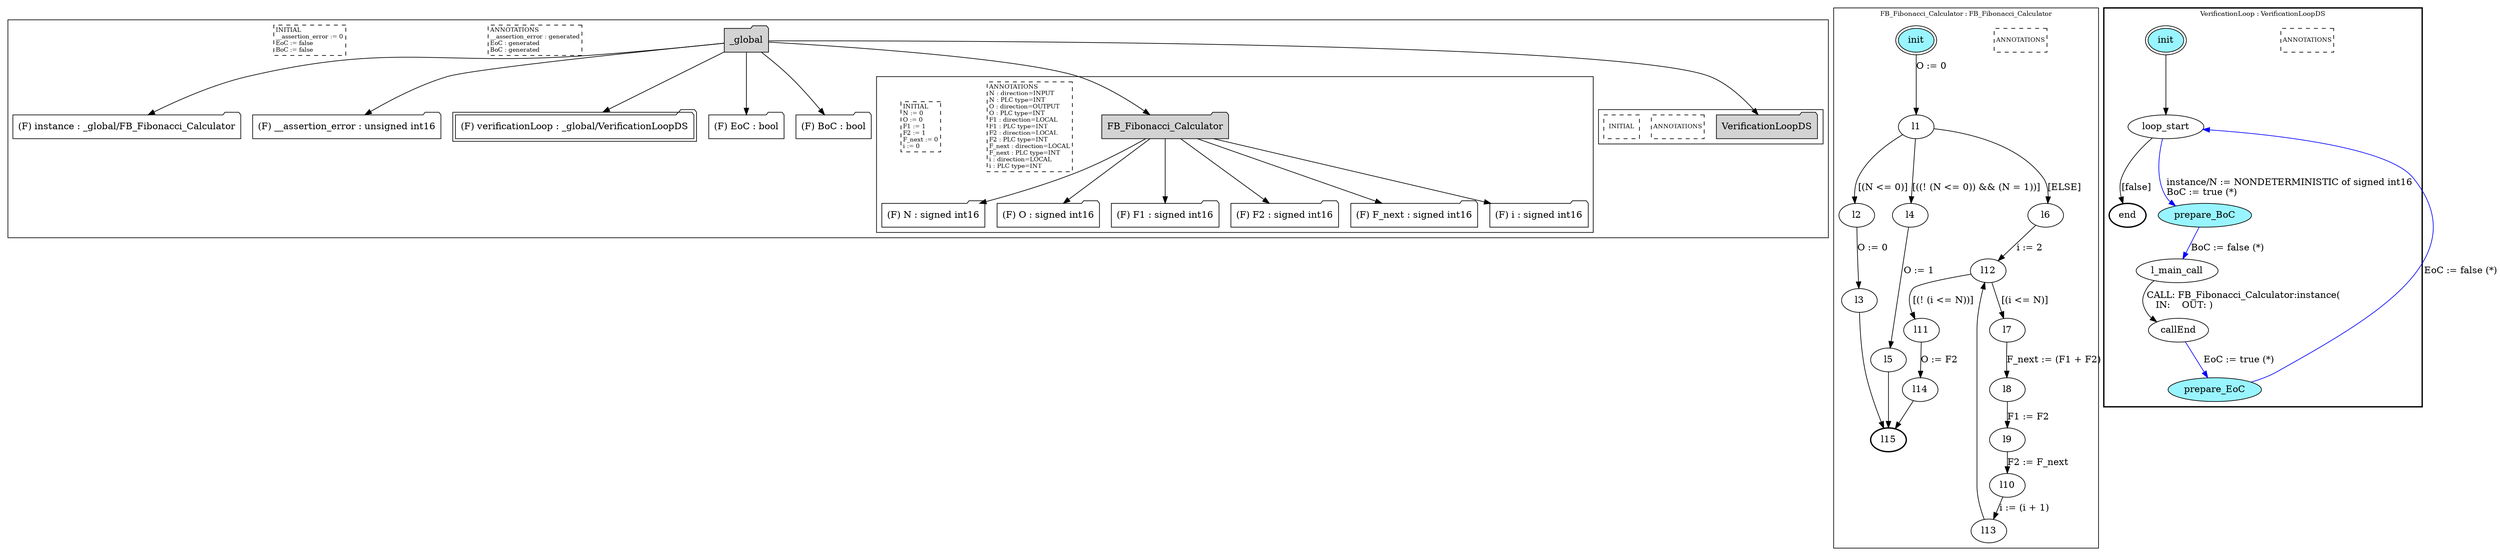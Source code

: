 digraph G {
	subgraph cluster__global1422262786 {
		node [shape="folder", style="filled"];
		//label="_global";
		_global1422262786 [label="_global"];
		_global1422262786 -> instance1586519852;
		instance1586519852 [label = "(F) instance : _global/FB_Fibonacci_Calculator", fillcolor="white" ];
		_global1422262786 -> __assertion_error319618119;
		__assertion_error319618119 [label = "(F) __assertion_error : unsigned int16", fillcolor="white" ];
		_global1422262786 -> verificationLoop1237443220;
		verificationLoop1237443220 [label = "(F) verificationLoop : _global/VerificationLoopDS", fillcolor="white" , peripheries=2];
		_global1422262786 -> EoC583744857;
		EoC583744857 [label = "(F) EoC : bool", fillcolor="white" ];
		_global1422262786 -> BoC1518022811;
		BoC1518022811 [label = "(F) BoC : bool", fillcolor="white" ];
		_global1422262786 -> FB_Fibonacci_Calculator2022290617;
		subgraph cluster_FB_Fibonacci_Calculator2022290617 {
			node [shape="folder", style="filled"];
			//label="FB_Fibonacci_Calculator";
			FB_Fibonacci_Calculator2022290617 [label="FB_Fibonacci_Calculator"];
			FB_Fibonacci_Calculator2022290617 -> N942502343;
			N942502343 [label = "(F) N : signed int16", fillcolor="white" ];
			FB_Fibonacci_Calculator2022290617 -> O401355610;
			O401355610 [label = "(F) O : signed int16", fillcolor="white" ];
			FB_Fibonacci_Calculator2022290617 -> F11170735890;
			F11170735890 [label = "(F) F1 : signed int16", fillcolor="white" ];
			FB_Fibonacci_Calculator2022290617 -> F22026325575;
			F22026325575 [label = "(F) F2 : signed int16", fillcolor="white" ];
			FB_Fibonacci_Calculator2022290617 -> F_next478468106;
			F_next478468106 [label = "(F) F_next : signed int16", fillcolor="white" ];
			FB_Fibonacci_Calculator2022290617 -> i1157856790;
			i1157856790 [label = "(F) i : signed int16", fillcolor="white" ];
			
			annotations_pseudonode_FB_Fibonacci_Calculator2022290617 [
				label="ANNOTATIONS\lN : direction=INPUT\lN : PLC type=INT\lO : direction=OUTPUT\lO : PLC type=INT\lF1 : direction=LOCAL\lF1 : PLC type=INT\lF2 : direction=LOCAL\lF2 : PLC type=INT\lF_next : direction=LOCAL\lF_next : PLC type=INT\li : direction=LOCAL\li : PLC type=INT\l",
				fontsize=9, margin="0.04,0.04", fillcolor="white", shape="rectangle", style="dashed"];
			initamt_pseudonode_FB_Fibonacci_Calculator2022290617 [
				label="INITIAL\lN := 0\lO := 0\lF1 := 1\lF2 := 1\lF_next := 0\li := 0\l",
				fontsize=9, margin="0.04,0.04", fillcolor="lightyellow", shape="rectangle", style="dashed"];
		}
		_global1422262786 -> VerificationLoopDS1078783335;
		subgraph cluster_VerificationLoopDS1078783335 {
			node [shape="folder", style="filled"];
			//label="VerificationLoopDS";
			VerificationLoopDS1078783335 [label="VerificationLoopDS"];
			
			annotations_pseudonode_VerificationLoopDS1078783335 [
				label="ANNOTATIONS",
				fontsize=9, margin="0.04,0.04", fillcolor="white", shape="rectangle", style="dashed"];
			initamt_pseudonode_VerificationLoopDS1078783335 [
				label="INITIAL",
				fontsize=9, margin="0.04,0.04", fillcolor="lightyellow", shape="rectangle", style="dashed"];
		}
		
		annotations_pseudonode__global1422262786 [
			label="ANNOTATIONS\l__assertion_error : generated\lEoC : generated\lBoC : generated\l",
			fontsize=9, margin="0.04,0.04", fillcolor="white", shape="rectangle", style="dashed"];
		initamt_pseudonode__global1422262786 [
			label="INITIAL\l__assertion_error := 0\lEoC := false\lBoC := false\l",
			fontsize=9, margin="0.04,0.04", fillcolor="lightyellow", shape="rectangle", style="dashed"];
	}
	subgraph clusterFB_Fibonacci_Calculator {
		node [style="filled"];
		color="black";
		fontsize=10;
		ranksep=0.4;
		
		label="FB_Fibonacci_Calculator : FB_Fibonacci_Calculator";
		
		annotations_pseudonode_FB_Fibonacci_Calculator [
			label="ANNOTATIONS",
			fontsize=9, margin="0.04,0.04", fillcolor="white", shape="rectangle", style="dashed"];
		
		init_FB_Fibonacci_Calculator [label="init", color="black", fillcolor="cadetblue1", peripheries=2, shape="ellipse"];
		l1_FB_Fibonacci_Calculator [label="l1", color="black", fillcolor="white", shape="ellipse"];
		l2_FB_Fibonacci_Calculator [label="l2", color="black", fillcolor="white", shape="ellipse"];
		l3_FB_Fibonacci_Calculator [label="l3", color="black", fillcolor="white", shape="ellipse"];
		l4_FB_Fibonacci_Calculator [label="l4", color="black", fillcolor="white", shape="ellipse"];
		l5_FB_Fibonacci_Calculator [label="l5", color="black", fillcolor="white", shape="ellipse"];
		l6_FB_Fibonacci_Calculator [label="l6", color="black", fillcolor="white", shape="ellipse"];
		l7_FB_Fibonacci_Calculator [label="l7", color="black", fillcolor="white", shape="ellipse"];
		l8_FB_Fibonacci_Calculator [label="l8", color="black", fillcolor="white", shape="ellipse"];
		l9_FB_Fibonacci_Calculator [label="l9", color="black", fillcolor="white", shape="ellipse"];
		l10_FB_Fibonacci_Calculator [label="l10", color="black", fillcolor="white", shape="ellipse"];
		l11_FB_Fibonacci_Calculator [label="l11", color="black", fillcolor="white", shape="ellipse"];
		l12_FB_Fibonacci_Calculator [label="l12", color="black", fillcolor="white", shape="ellipse"];
		l13_FB_Fibonacci_Calculator [label="l13", color="black", fillcolor="white", shape="ellipse"];
		l14_FB_Fibonacci_Calculator [label="l14", color="black", fillcolor="white", shape="ellipse"];
		l15_FB_Fibonacci_Calculator [label="l15", color="black", fillcolor="white", style=bold, shape="ellipse"];
		init_FB_Fibonacci_Calculator -> l1_FB_Fibonacci_Calculator [color="black", label="O := 0"];
		l1_FB_Fibonacci_Calculator -> l2_FB_Fibonacci_Calculator [color="black", label="[(N <= 0)]"];
		l2_FB_Fibonacci_Calculator -> l3_FB_Fibonacci_Calculator [color="black", label="O := 0"];
		l1_FB_Fibonacci_Calculator -> l4_FB_Fibonacci_Calculator [color="black", label="[((! (N <= 0)) && (N = 1))]"];
		l4_FB_Fibonacci_Calculator -> l5_FB_Fibonacci_Calculator [color="black", label="O := 1"];
		l1_FB_Fibonacci_Calculator -> l6_FB_Fibonacci_Calculator [color="black", label="[ELSE]"];
		l7_FB_Fibonacci_Calculator -> l8_FB_Fibonacci_Calculator [color="black", label="F_next := (F1 + F2)"];
		l8_FB_Fibonacci_Calculator -> l9_FB_Fibonacci_Calculator [color="black", label="F1 := F2"];
		l9_FB_Fibonacci_Calculator -> l10_FB_Fibonacci_Calculator [color="black", label="F2 := F_next"];
		l6_FB_Fibonacci_Calculator -> l12_FB_Fibonacci_Calculator [color="black", label="i := 2"];
		l12_FB_Fibonacci_Calculator -> l7_FB_Fibonacci_Calculator [color="black", label="[(i <= N)]"];
		l12_FB_Fibonacci_Calculator -> l11_FB_Fibonacci_Calculator [color="black", label="[(! (i <= N))]"];
		l10_FB_Fibonacci_Calculator -> l13_FB_Fibonacci_Calculator [color="black", label="i := (i + 1)"];
		l13_FB_Fibonacci_Calculator -> l12_FB_Fibonacci_Calculator [color="black", label=""];
		l11_FB_Fibonacci_Calculator -> l14_FB_Fibonacci_Calculator [color="black", label="O := F2"];
		l3_FB_Fibonacci_Calculator -> l15_FB_Fibonacci_Calculator [color="black", label=""];
		l5_FB_Fibonacci_Calculator -> l15_FB_Fibonacci_Calculator [color="black", label=""];
		l14_FB_Fibonacci_Calculator -> l15_FB_Fibonacci_Calculator [color="black", label=""];
	}
	subgraph clusterVerificationLoop {
		node [style="filled"];
		style=bold;
		color="black";
		fontsize=10;
		ranksep=0.4;
		
		label="VerificationLoop : VerificationLoopDS";
		
		annotations_pseudonode_VerificationLoop [
			label="ANNOTATIONS",
			fontsize=9, margin="0.04,0.04", fillcolor="white", shape="rectangle", style="dashed"];
		
		init_VerificationLoop [label="init", color="black", fillcolor="cadetblue1", peripheries=2, shape="ellipse"];
		end_VerificationLoop [label="end", color="black", fillcolor="cadetblue1", style=bold, shape="ellipse"];
		loop_start_VerificationLoop [label="loop_start", color="black", fillcolor="white", shape="ellipse"];
		prepare_BoC_VerificationLoop [label="prepare_BoC", color="black", fillcolor="cadetblue1", shape="ellipse"];
		l_main_call_VerificationLoop [label="l_main_call", color="black", fillcolor="white", shape="ellipse"];
		callEnd_VerificationLoop [label="callEnd", color="black", fillcolor="white", shape="ellipse"];
		prepare_EoC_VerificationLoop [label="prepare_EoC", color="black", fillcolor="cadetblue1", shape="ellipse"];
		init_VerificationLoop -> loop_start_VerificationLoop [color="black", label=""];
		loop_start_VerificationLoop -> prepare_BoC_VerificationLoop [color="blue", label="instance/N := NONDETERMINISTIC of signed int16\lBoC := true (*)\l"];
		prepare_BoC_VerificationLoop -> l_main_call_VerificationLoop [color="blue", label="BoC := false (*)"];
		l_main_call_VerificationLoop -> callEnd_VerificationLoop [color="black", label="CALL: FB_Fibonacci_Calculator:instance(\l   IN:    OUT: )\l"];
		callEnd_VerificationLoop -> prepare_EoC_VerificationLoop [color="blue", label="EoC := true (*)"];
		prepare_EoC_VerificationLoop -> loop_start_VerificationLoop [color="blue", label="EoC := false (*)"];
		loop_start_VerificationLoop -> end_VerificationLoop [color="black", label="[false]"];
	}
}

